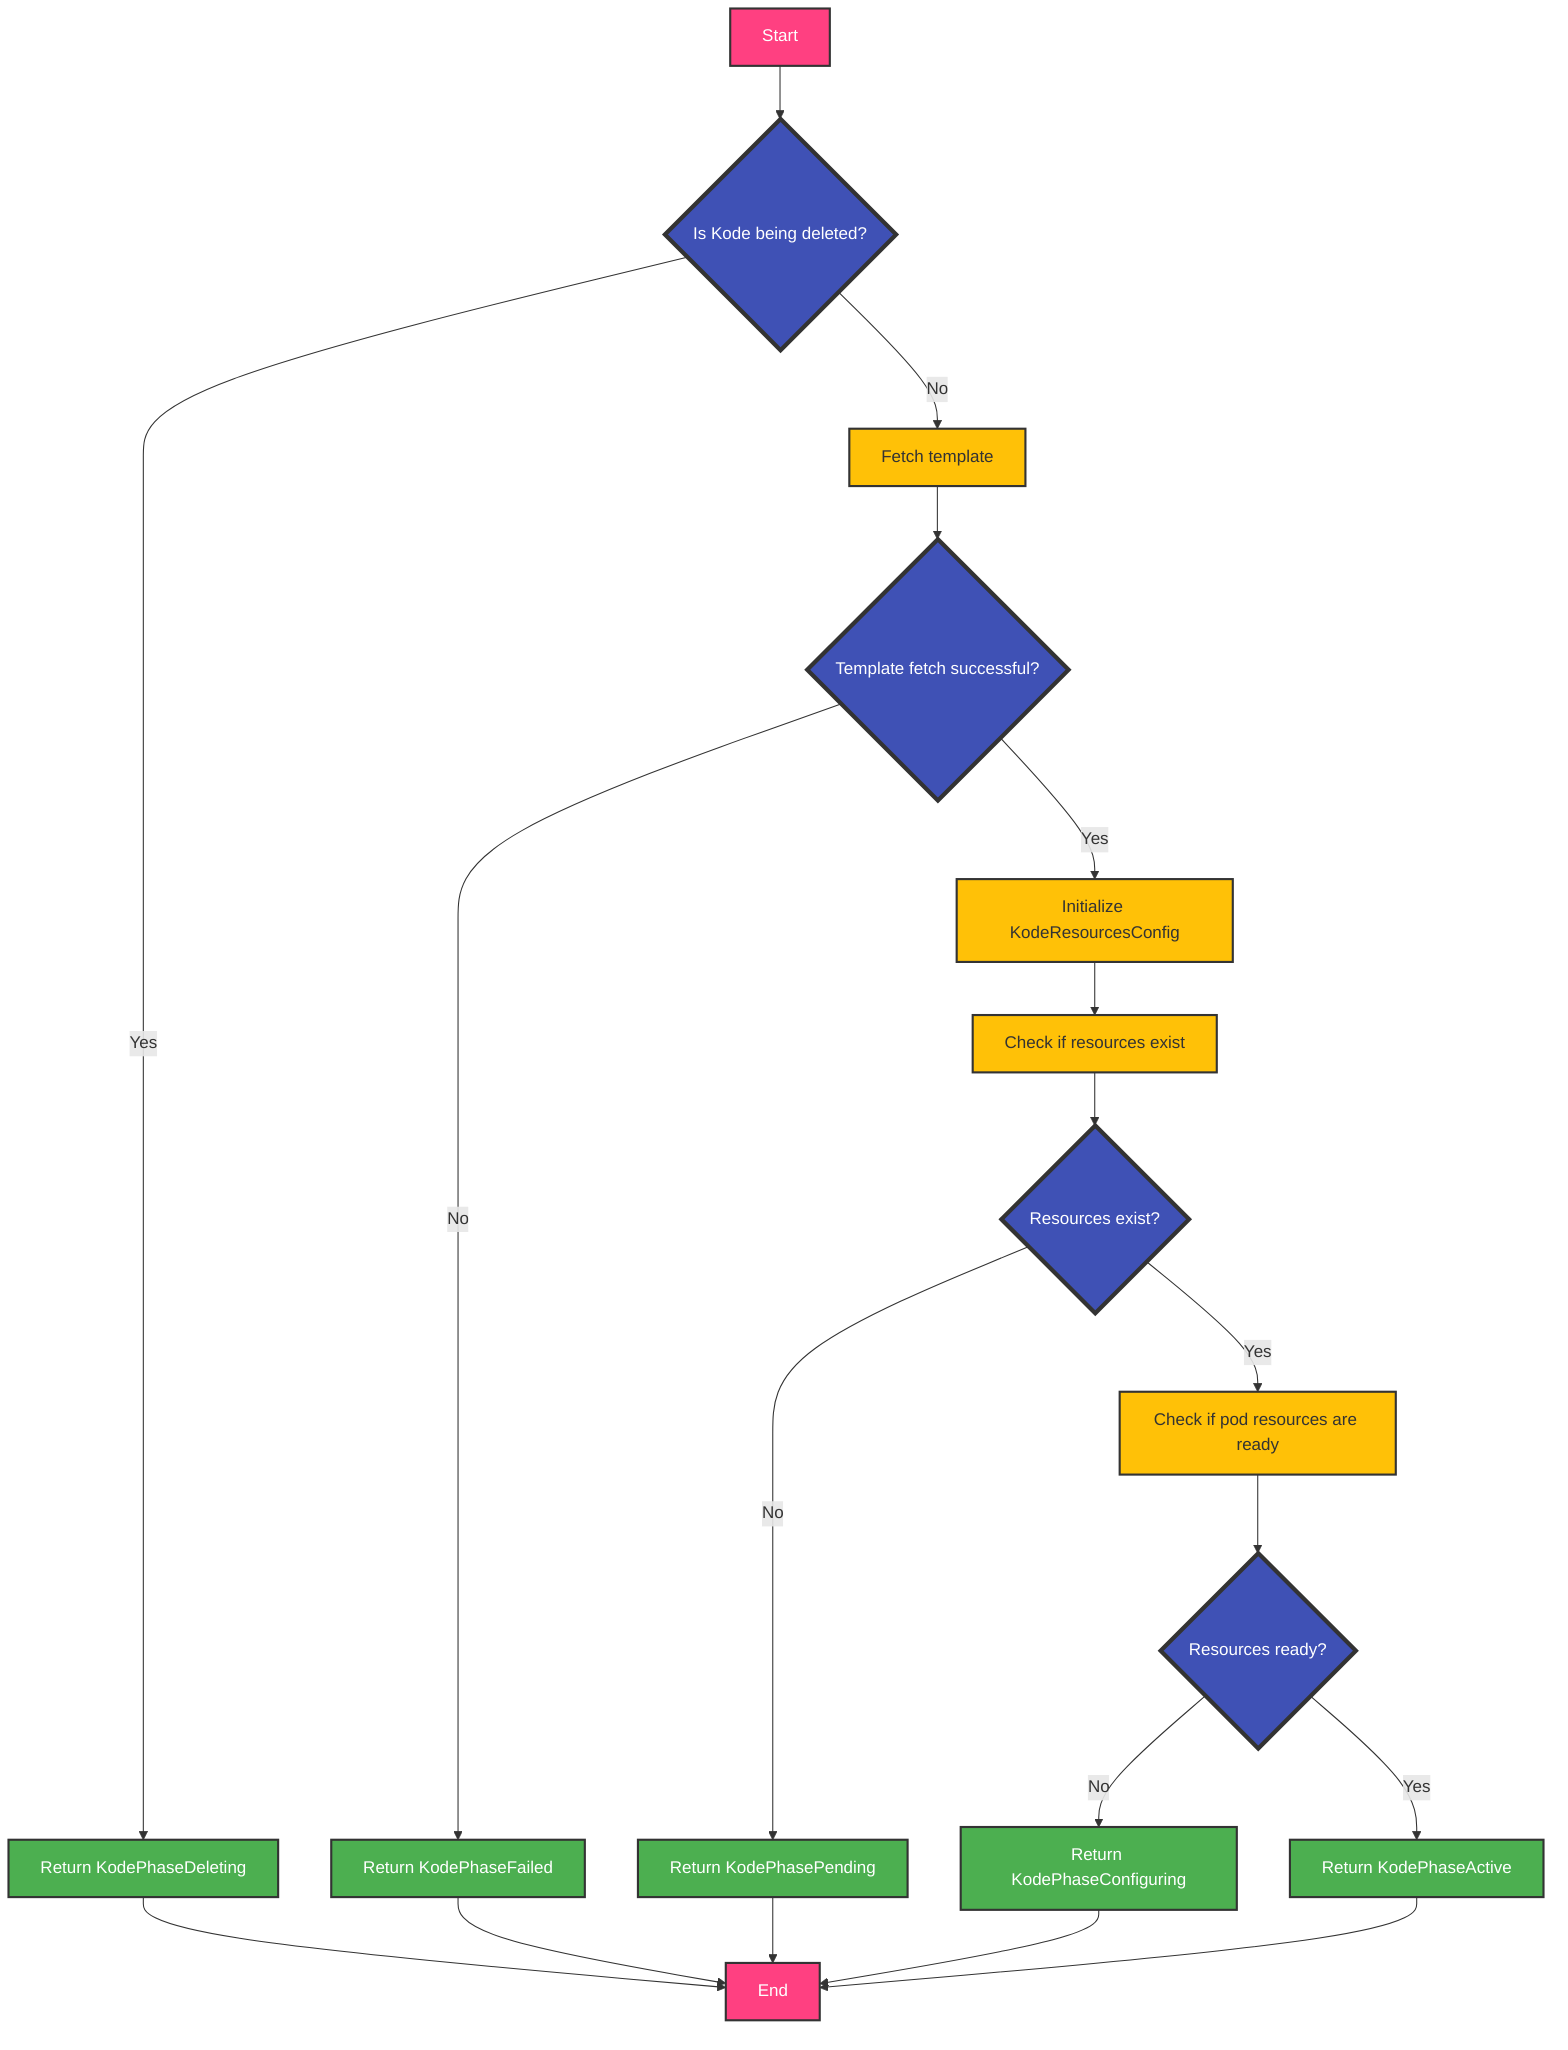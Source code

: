 graph TD
    A[Start] --> B{Is Kode being deleted?}
    B -->|Yes| C[Return KodePhaseDeleting]
    B -->|No| D[Fetch template]
    D --> E{Template fetch successful?}
    E -->|No| F[Return KodePhaseFailed]
    E -->|Yes| G[Initialize KodeResourcesConfig]
    G --> H[Check if resources exist]
    H --> I{Resources exist?}
    I -->|No| J[Return KodePhasePending]
    I -->|Yes| K[Check if pod resources are ready]
    K --> L{Resources ready?}
    L -->|No| M[Return KodePhaseConfiguring]
    L -->|Yes| N[Return KodePhaseActive]
    F --> O[End]
    C --> O
    J --> O
    M --> O
    N --> O

    classDef state fill:#4CAF50,stroke:#333,stroke-width:2px,color:#fff;
    classDef special fill:#FFC107,stroke:#333,stroke-width:2px,color:#333;
    classDef reconcileOrigin fill:#FF4081,stroke:#333,stroke-width:2px,color:#fff;
    classDef initialState fill:#3F51B5,stroke:#333,stroke-width:4px,color:#fff;

    class A reconcileOrigin;
    class B,E,I,L initialState;
    class C,F,J,M,N state;
    class D,G,H,K special;
    class O reconcileOrigin;